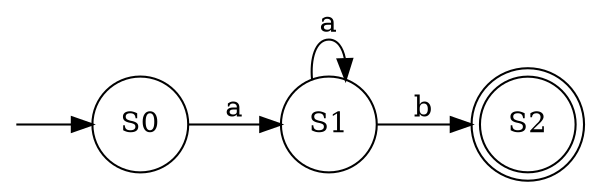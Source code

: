 digraph finite_state_machine {
    rankdir=LR;
    size="8,5"
    node [shape = point, color=white, fontcolor=white]; start;
    node [shape = doublecircle, color=black, fontcolor=black]; S2;
    node [shape = circle];
    start -> S0;
    S0 -> S1 [ label = "a" ];
    S1 -> S1 [ label = "a" ];
    S1 -> S2 [ label = "b" ];
}
